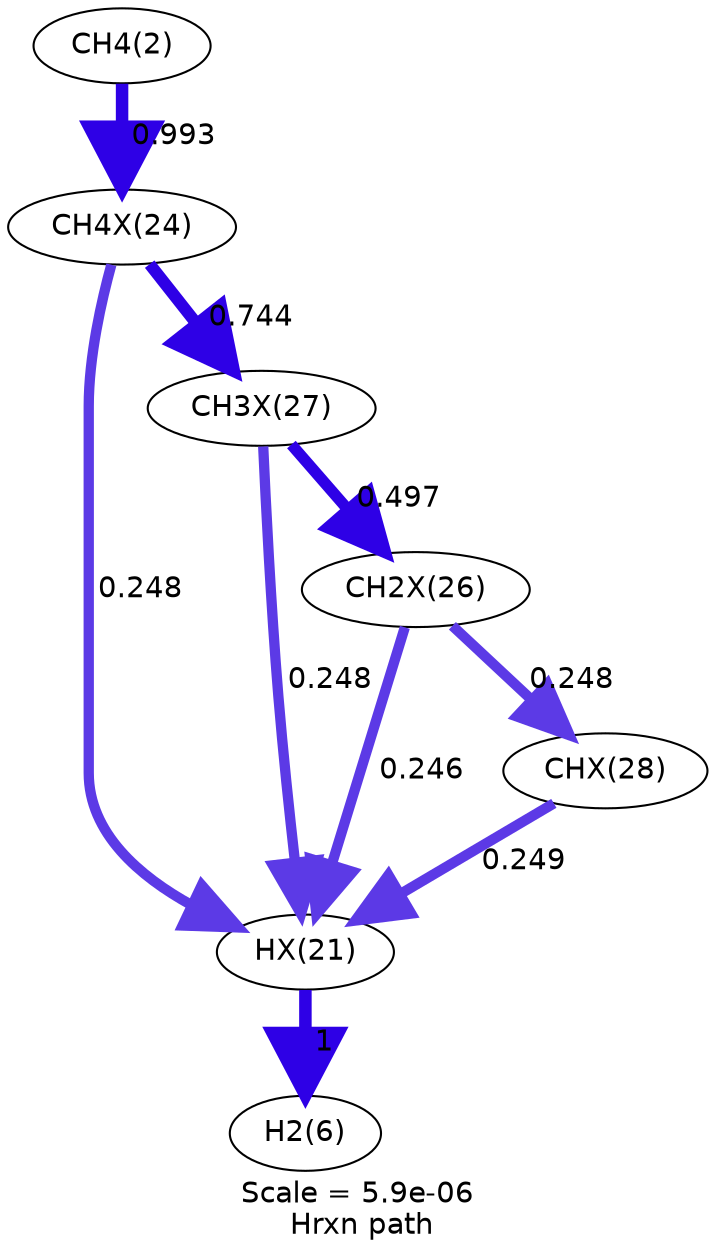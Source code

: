 digraph reaction_paths {
center=1;
s1 -> s27[fontname="Helvetica", penwidth=6, arrowsize=3, color="0.7, 1.5, 0.9"
, label=" 1"];
s7 -> s1[fontname="Helvetica", penwidth=4.95, arrowsize=2.47, color="0.7, 0.748, 0.9"
, label=" 0.248"];
s6 -> s1[fontname="Helvetica", penwidth=4.94, arrowsize=2.47, color="0.7, 0.746, 0.9"
, label=" 0.246"];
s8 -> s1[fontname="Helvetica", penwidth=4.95, arrowsize=2.48, color="0.7, 0.749, 0.9"
, label=" 0.249"];
s4 -> s1[fontname="Helvetica", penwidth=4.95, arrowsize=2.47, color="0.7, 0.748, 0.9"
, label=" 0.248"];
s23 -> s4[fontname="Helvetica", penwidth=5.99, arrowsize=3, color="0.7, 1.49, 0.9"
, label=" 0.993"];
s7 -> s6[fontname="Helvetica", penwidth=5.47, arrowsize=2.74, color="0.7, 0.997, 0.9"
, label=" 0.497"];
s4 -> s7[fontname="Helvetica", penwidth=5.78, arrowsize=2.89, color="0.7, 1.24, 0.9"
, label=" 0.744"];
s6 -> s8[fontname="Helvetica", penwidth=4.95, arrowsize=2.47, color="0.7, 0.748, 0.9"
, label=" 0.248"];
s1 [ fontname="Helvetica", label="HX(21)"];
s4 [ fontname="Helvetica", label="CH4X(24)"];
s6 [ fontname="Helvetica", label="CH2X(26)"];
s7 [ fontname="Helvetica", label="CH3X(27)"];
s8 [ fontname="Helvetica", label="CHX(28)"];
s23 [ fontname="Helvetica", label="CH4(2)"];
s27 [ fontname="Helvetica", label="H2(6)"];
 label = "Scale = 5.9e-06\l Hrxn path";
 fontname = "Helvetica";
}
